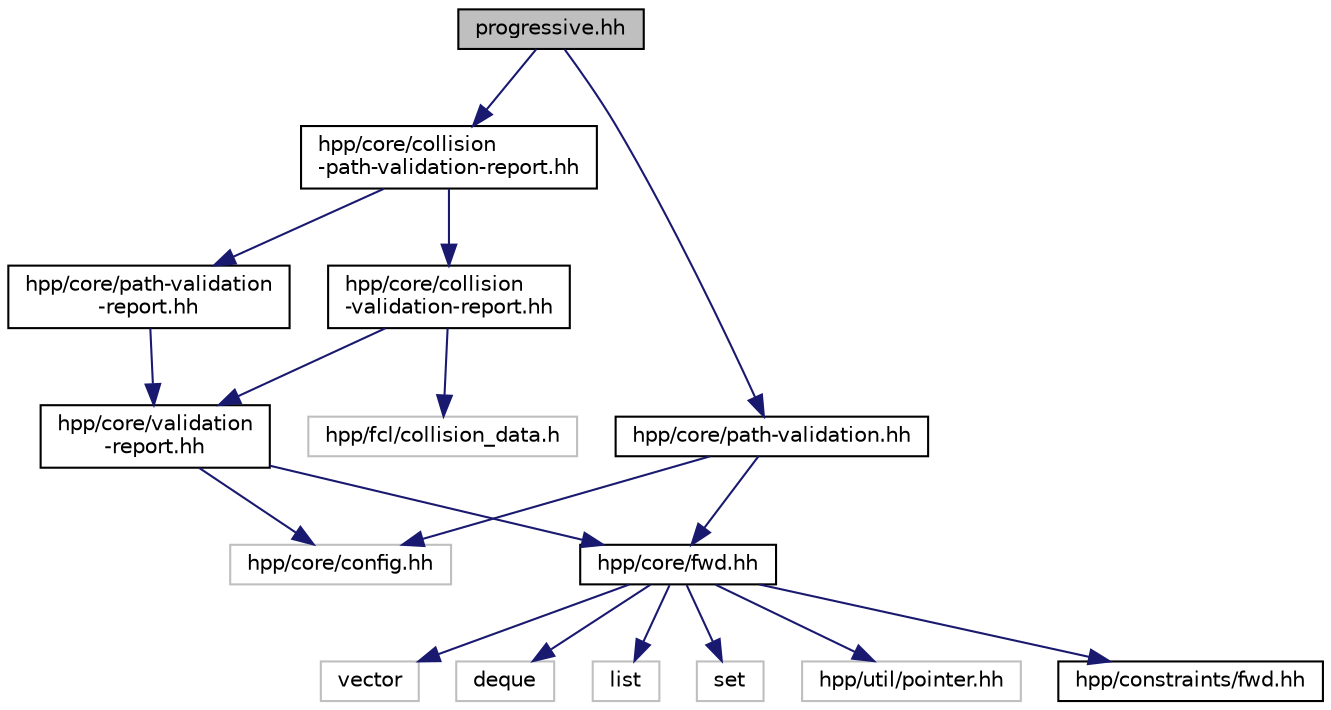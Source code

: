 digraph "progressive.hh"
{
  edge [fontname="Helvetica",fontsize="10",labelfontname="Helvetica",labelfontsize="10"];
  node [fontname="Helvetica",fontsize="10",shape=record];
  Node1 [label="progressive.hh",height=0.2,width=0.4,color="black", fillcolor="grey75", style="filled" fontcolor="black"];
  Node1 -> Node2 [color="midnightblue",fontsize="10",style="solid",fontname="Helvetica"];
  Node2 [label="hpp/core/collision\l-path-validation-report.hh",height=0.2,width=0.4,color="black", fillcolor="white", style="filled",URL="$a00057.html"];
  Node2 -> Node3 [color="midnightblue",fontsize="10",style="solid",fontname="Helvetica"];
  Node3 [label="hpp/core/path-validation\l-report.hh",height=0.2,width=0.4,color="black", fillcolor="white", style="filled",URL="$a00088.html"];
  Node3 -> Node4 [color="midnightblue",fontsize="10",style="solid",fontname="Helvetica"];
  Node4 [label="hpp/core/validation\l-report.hh",height=0.2,width=0.4,color="black", fillcolor="white", style="filled",URL="$a00102.html"];
  Node4 -> Node5 [color="midnightblue",fontsize="10",style="solid",fontname="Helvetica"];
  Node5 [label="hpp/core/config.hh",height=0.2,width=0.4,color="grey75", fillcolor="white", style="filled"];
  Node4 -> Node6 [color="midnightblue",fontsize="10",style="solid",fontname="Helvetica"];
  Node6 [label="hpp/core/fwd.hh",height=0.2,width=0.4,color="black", fillcolor="white", style="filled",URL="$a00001.html"];
  Node6 -> Node7 [color="midnightblue",fontsize="10",style="solid",fontname="Helvetica"];
  Node7 [label="vector",height=0.2,width=0.4,color="grey75", fillcolor="white", style="filled"];
  Node6 -> Node8 [color="midnightblue",fontsize="10",style="solid",fontname="Helvetica"];
  Node8 [label="deque",height=0.2,width=0.4,color="grey75", fillcolor="white", style="filled"];
  Node6 -> Node9 [color="midnightblue",fontsize="10",style="solid",fontname="Helvetica"];
  Node9 [label="list",height=0.2,width=0.4,color="grey75", fillcolor="white", style="filled"];
  Node6 -> Node10 [color="midnightblue",fontsize="10",style="solid",fontname="Helvetica"];
  Node10 [label="set",height=0.2,width=0.4,color="grey75", fillcolor="white", style="filled"];
  Node6 -> Node11 [color="midnightblue",fontsize="10",style="solid",fontname="Helvetica"];
  Node11 [label="hpp/util/pointer.hh",height=0.2,width=0.4,color="grey75", fillcolor="white", style="filled"];
  Node6 -> Node12 [color="midnightblue",fontsize="10",style="solid",fontname="Helvetica"];
  Node12 [label="hpp/constraints/fwd.hh",height=0.2,width=0.4,color="black", fillcolor="white", style="filled",URL="https://jmirabel.github.io/hpp-doc/api/hpp-constraints/doxygen-html/hpp-constraints.doxytag$a00001.html"];
  Node2 -> Node13 [color="midnightblue",fontsize="10",style="solid",fontname="Helvetica"];
  Node13 [label="hpp/core/collision\l-validation-report.hh",height=0.2,width=0.4,color="black", fillcolor="white", style="filled",URL="$a00058.html"];
  Node13 -> Node4 [color="midnightblue",fontsize="10",style="solid",fontname="Helvetica"];
  Node13 -> Node14 [color="midnightblue",fontsize="10",style="solid",fontname="Helvetica"];
  Node14 [label="hpp/fcl/collision_data.h",height=0.2,width=0.4,color="grey75", fillcolor="white", style="filled"];
  Node1 -> Node15 [color="midnightblue",fontsize="10",style="solid",fontname="Helvetica"];
  Node15 [label="hpp/core/path-validation.hh",height=0.2,width=0.4,color="black", fillcolor="white", style="filled",URL="$a00089.html"];
  Node15 -> Node5 [color="midnightblue",fontsize="10",style="solid",fontname="Helvetica"];
  Node15 -> Node6 [color="midnightblue",fontsize="10",style="solid",fontname="Helvetica"];
}

